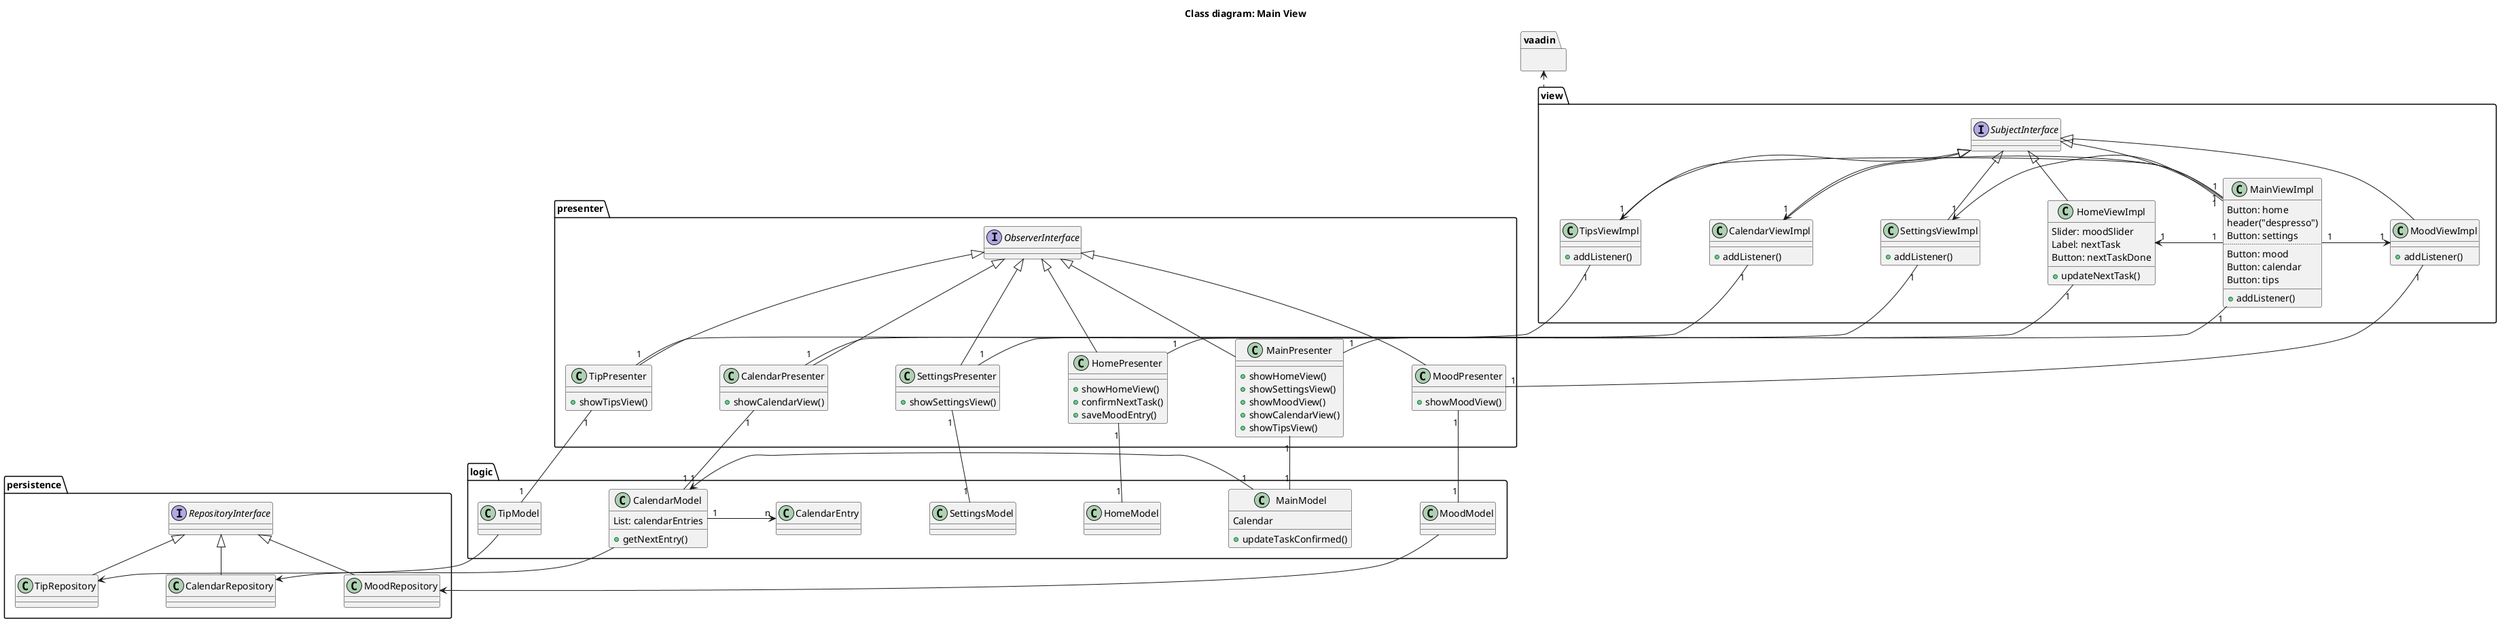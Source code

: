 @startuml

skinparam nodesep 100
skinparam ranksep 40

title Class diagram: Main View

/' Define the dependencies
Entry <|-- ToDo
'/


/' Define the class details'/

package vaadin {
}

package view {
    interface SubjectInterface

    class SettingsViewImpl {
    + addListener()
    }
    class CalendarViewImpl {
    + addListener()
    }
    class MoodViewImpl {
    + addListener()
    }
    class TipsViewImpl {
    + addListener()
    }
    class HomeViewImpl {
        Slider: moodSlider
        Label: nextTask
        Button: nextTaskDone
        + updateNextTask()
        }
    class MainViewImpl {
        Button: home
        header("despresso")
        Button: settings
        ..
        Button: mood
        Button: calendar
        Button: tips
        __
        + addListener()
        }
}

package presenter {
    interface ObserverInterface

    class MainPresenter{
    + showHomeView()
    + showSettingsView()
    + showMoodView()
    + showCalendarView()
    + showTipsView()
    }

    class HomePresenter {
    + showHomeView()
    + confirmNextTask()
    + saveMoodEntry()
    }

    class SettingsPresenter {
    + showSettingsView()
    }
    class CalendarPresenter {
    + showCalendarView()
    }
    class TipPresenter {
    + showTipsView()
    }
    class MoodPresenter {
    + showMoodView()
    }
}

package logic {
    class MainModel {
    Calendar
    + updateTaskConfirmed()
    }

    class CalendarModel {
    List: calendarEntries
    + getNextEntry()
    }

    class MoodModel

    class TipModel

    class SettingsModel

    class HomeModel

    class CalendarEntry
}

package persistence {

    interface RepositoryInterface

    class TipRepository

    class CalendarRepository

    class MoodRepository

}


/' Define entity relations (?)'/

vaadin <.. view

/' Presenter - View'/
MainPresenter "1" -- "1" MainViewImpl
SettingsViewImpl "1" -- "1" SettingsPresenter
HomeViewImpl "1" -- "1" HomePresenter
TipsViewImpl "1" -- "1" TipPresenter
CalendarViewImpl "1" -- "1" CalendarPresenter
MoodViewImpl "1" -- "1" MoodPresenter

/' View - View'/
MainViewImpl "1" -> "1" HomeViewImpl
MainViewImpl "1" -> "1" SettingsViewImpl
MainViewImpl "1" -> "1" CalendarViewImpl
MainViewImpl "1" -> "1" TipsViewImpl
MainViewImpl "1" -> "1" MoodViewImpl

/' Presenter - Model'/
MainPresenter "1" -- "1" MainModel
TipPresenter "1" -- "1" TipModel
MoodPresenter "1" -- "1" MoodModel
SettingsPresenter "1" -- "1" SettingsModel
HomePresenter "1" -- "1" HomeModel
CalendarPresenter "1" -- "1" CalendarModel


CalendarModel "1" -> "n" CalendarEntry

MainModel "1" -> "1" CalendarModel

SubjectInterface <|-- MainViewImpl
SubjectInterface <|-- MoodViewImpl
SubjectInterface <|-- TipsViewImpl
SubjectInterface <|-- CalendarViewImpl
SubjectInterface <|-- SettingsViewImpl
SubjectInterface <|-- HomeViewImpl

ObserverInterface <|-- MainPresenter
ObserverInterface <|-- MoodPresenter
ObserverInterface <|-- TipPresenter
ObserverInterface <|-- CalendarPresenter
ObserverInterface <|-- SettingsPresenter
ObserverInterface <|-- HomePresenter

/' Persistence '/
RepositoryInterface <|-- TipRepository
RepositoryInterface <|-- CalendarRepository
RepositoryInterface <|-- MoodRepository
TipModel --> TipRepository
MoodModel --> MoodRepository
CalendarModel --> CalendarRepository


@enduml